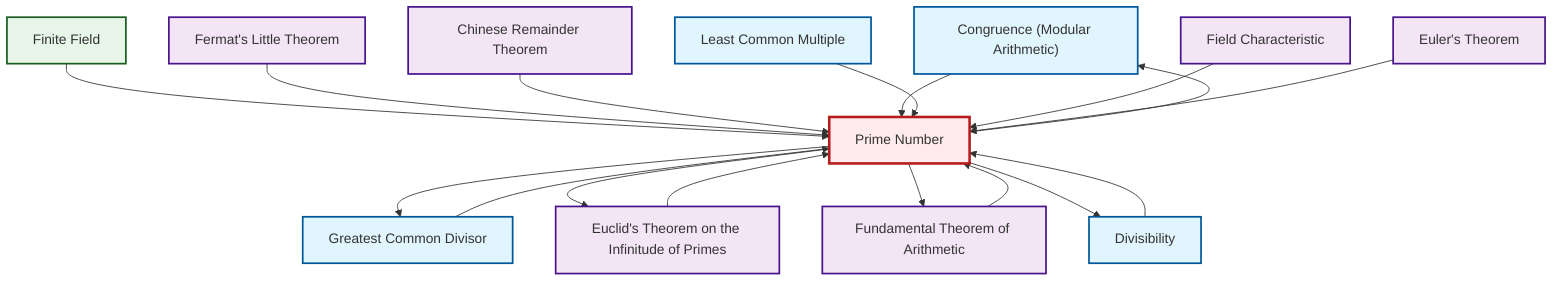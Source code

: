 graph TD
    classDef definition fill:#e1f5fe,stroke:#01579b,stroke-width:2px
    classDef theorem fill:#f3e5f5,stroke:#4a148c,stroke-width:2px
    classDef axiom fill:#fff3e0,stroke:#e65100,stroke-width:2px
    classDef example fill:#e8f5e9,stroke:#1b5e20,stroke-width:2px
    classDef current fill:#ffebee,stroke:#b71c1c,stroke-width:3px
    def-congruence["Congruence (Modular Arithmetic)"]:::definition
    def-gcd["Greatest Common Divisor"]:::definition
    thm-fundamental-arithmetic["Fundamental Theorem of Arithmetic"]:::theorem
    def-divisibility["Divisibility"]:::definition
    thm-chinese-remainder["Chinese Remainder Theorem"]:::theorem
    thm-fermat-little["Fermat's Little Theorem"]:::theorem
    def-lcm["Least Common Multiple"]:::definition
    thm-euclid-infinitude-primes["Euclid's Theorem on the Infinitude of Primes"]:::theorem
    thm-field-characteristic["Field Characteristic"]:::theorem
    ex-finite-field["Finite Field"]:::example
    thm-euler["Euler's Theorem"]:::theorem
    def-prime["Prime Number"]:::definition
    ex-finite-field --> def-prime
    def-prime --> def-gcd
    def-prime --> thm-euclid-infinitude-primes
    thm-fermat-little --> def-prime
    thm-chinese-remainder --> def-prime
    def-congruence --> def-prime
    def-gcd --> def-prime
    thm-fundamental-arithmetic --> def-prime
    def-prime --> thm-fundamental-arithmetic
    def-prime --> def-congruence
    def-prime --> def-divisibility
    def-lcm --> def-prime
    thm-field-characteristic --> def-prime
    thm-euclid-infinitude-primes --> def-prime
    def-divisibility --> def-prime
    thm-euler --> def-prime
    class def-prime current